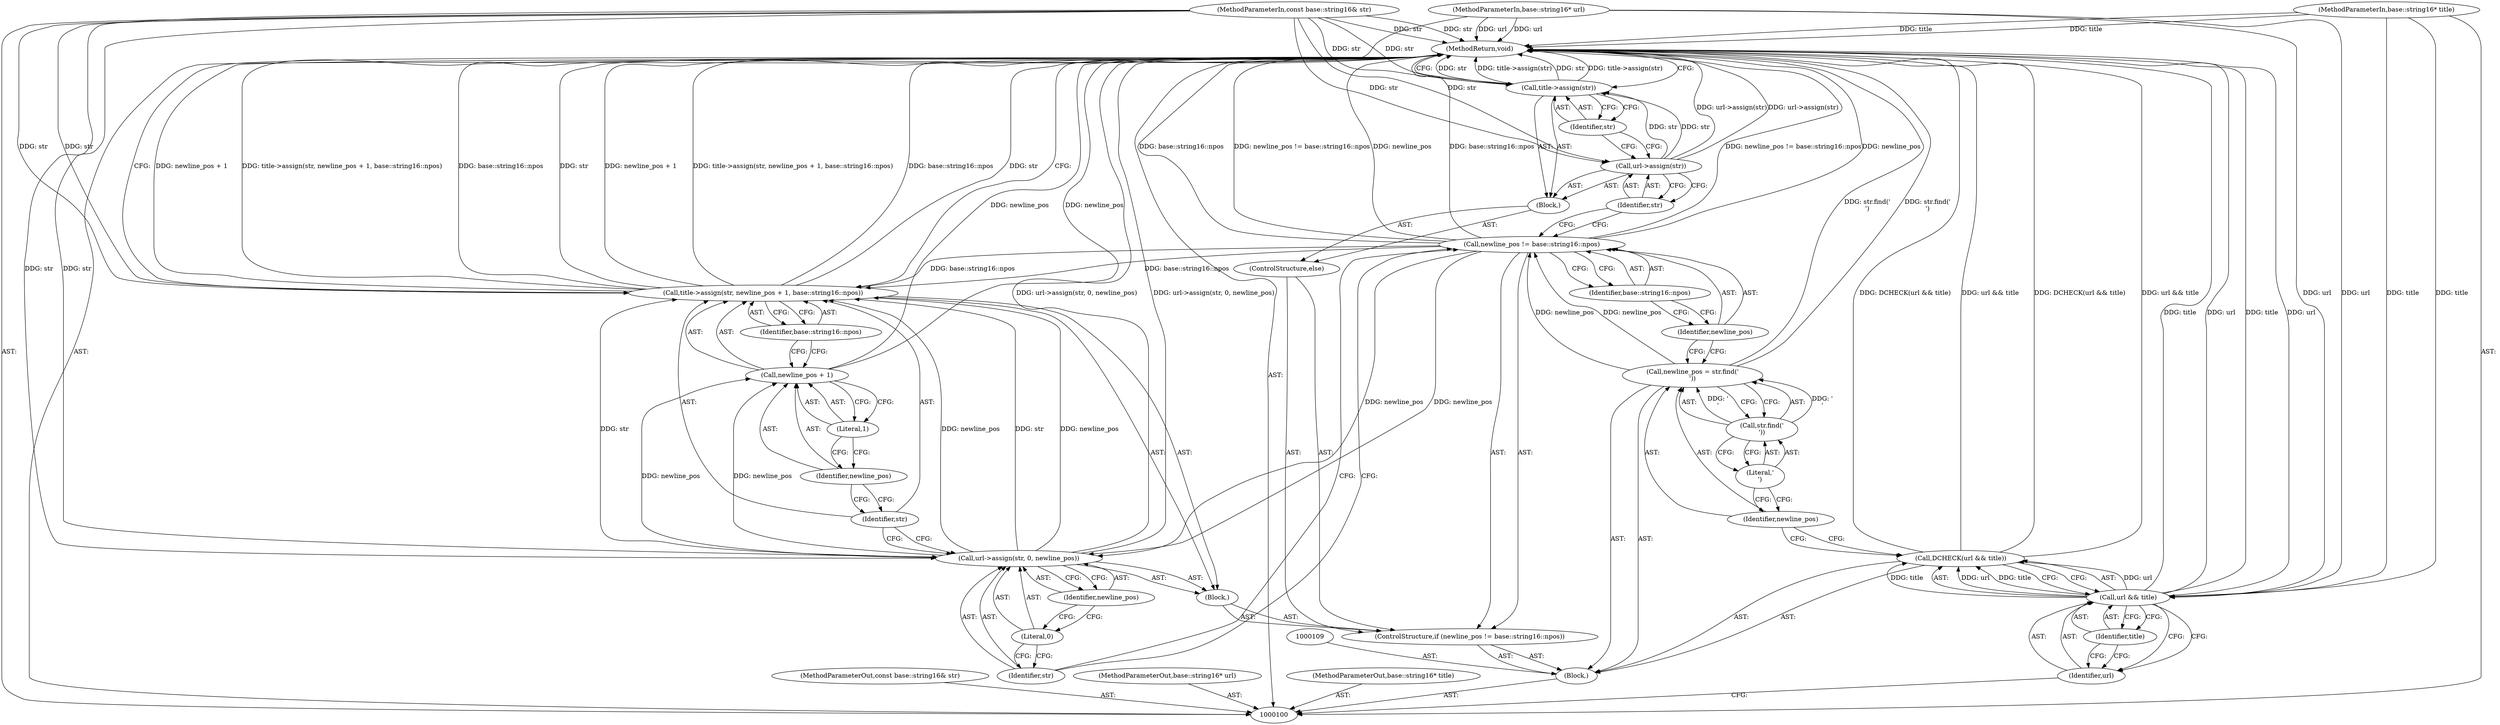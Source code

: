 digraph "1_Chrome_e93dc535728da259ec16d1c3cc393f80b25f64ae_11" {
"1000135" [label="(MethodReturn,void)"];
"1000101" [label="(MethodParameterIn,const base::string16& str)"];
"1000180" [label="(MethodParameterOut,const base::string16& str)"];
"1000132" [label="(Identifier,str)"];
"1000131" [label="(Call,url->assign(str))"];
"1000134" [label="(Identifier,str)"];
"1000133" [label="(Call,title->assign(str))"];
"1000102" [label="(MethodParameterIn,base::string16* url)"];
"1000181" [label="(MethodParameterOut,base::string16* url)"];
"1000103" [label="(MethodParameterIn,base::string16* title)"];
"1000182" [label="(MethodParameterOut,base::string16* title)"];
"1000104" [label="(Block,)"];
"1000106" [label="(Call,url && title)"];
"1000107" [label="(Identifier,url)"];
"1000108" [label="(Identifier,title)"];
"1000105" [label="(Call,DCHECK(url && title))"];
"1000110" [label="(Call,newline_pos = str.find('\n'))"];
"1000111" [label="(Identifier,newline_pos)"];
"1000112" [label="(Call,str.find('\n'))"];
"1000113" [label="(Literal,'\n')"];
"1000117" [label="(Identifier,base::string16::npos)"];
"1000114" [label="(ControlStructure,if (newline_pos != base::string16::npos))"];
"1000118" [label="(Block,)"];
"1000115" [label="(Call,newline_pos != base::string16::npos)"];
"1000116" [label="(Identifier,newline_pos)"];
"1000120" [label="(Identifier,str)"];
"1000121" [label="(Literal,0)"];
"1000122" [label="(Identifier,newline_pos)"];
"1000119" [label="(Call,url->assign(str, 0, newline_pos))"];
"1000124" [label="(Identifier,str)"];
"1000125" [label="(Call,newline_pos + 1)"];
"1000126" [label="(Identifier,newline_pos)"];
"1000127" [label="(Literal,1)"];
"1000128" [label="(Identifier,base::string16::npos)"];
"1000123" [label="(Call,title->assign(str, newline_pos + 1, base::string16::npos))"];
"1000130" [label="(Block,)"];
"1000129" [label="(ControlStructure,else)"];
"1000135" -> "1000100"  [label="AST: "];
"1000135" -> "1000123"  [label="CFG: "];
"1000135" -> "1000133"  [label="CFG: "];
"1000115" -> "1000135"  [label="DDG: base::string16::npos"];
"1000115" -> "1000135"  [label="DDG: newline_pos != base::string16::npos"];
"1000115" -> "1000135"  [label="DDG: newline_pos"];
"1000125" -> "1000135"  [label="DDG: newline_pos"];
"1000123" -> "1000135"  [label="DDG: newline_pos + 1"];
"1000123" -> "1000135"  [label="DDG: title->assign(str, newline_pos + 1, base::string16::npos)"];
"1000123" -> "1000135"  [label="DDG: base::string16::npos"];
"1000123" -> "1000135"  [label="DDG: str"];
"1000106" -> "1000135"  [label="DDG: title"];
"1000106" -> "1000135"  [label="DDG: url"];
"1000105" -> "1000135"  [label="DDG: DCHECK(url && title)"];
"1000105" -> "1000135"  [label="DDG: url && title"];
"1000119" -> "1000135"  [label="DDG: url->assign(str, 0, newline_pos)"];
"1000103" -> "1000135"  [label="DDG: title"];
"1000133" -> "1000135"  [label="DDG: str"];
"1000133" -> "1000135"  [label="DDG: title->assign(str)"];
"1000102" -> "1000135"  [label="DDG: url"];
"1000110" -> "1000135"  [label="DDG: str.find('\n')"];
"1000101" -> "1000135"  [label="DDG: str"];
"1000131" -> "1000135"  [label="DDG: url->assign(str)"];
"1000101" -> "1000100"  [label="AST: "];
"1000101" -> "1000135"  [label="DDG: str"];
"1000101" -> "1000119"  [label="DDG: str"];
"1000101" -> "1000123"  [label="DDG: str"];
"1000101" -> "1000131"  [label="DDG: str"];
"1000101" -> "1000133"  [label="DDG: str"];
"1000180" -> "1000100"  [label="AST: "];
"1000132" -> "1000131"  [label="AST: "];
"1000132" -> "1000115"  [label="CFG: "];
"1000131" -> "1000132"  [label="CFG: "];
"1000131" -> "1000130"  [label="AST: "];
"1000131" -> "1000132"  [label="CFG: "];
"1000132" -> "1000131"  [label="AST: "];
"1000134" -> "1000131"  [label="CFG: "];
"1000131" -> "1000135"  [label="DDG: url->assign(str)"];
"1000101" -> "1000131"  [label="DDG: str"];
"1000131" -> "1000133"  [label="DDG: str"];
"1000134" -> "1000133"  [label="AST: "];
"1000134" -> "1000131"  [label="CFG: "];
"1000133" -> "1000134"  [label="CFG: "];
"1000133" -> "1000130"  [label="AST: "];
"1000133" -> "1000134"  [label="CFG: "];
"1000134" -> "1000133"  [label="AST: "];
"1000135" -> "1000133"  [label="CFG: "];
"1000133" -> "1000135"  [label="DDG: str"];
"1000133" -> "1000135"  [label="DDG: title->assign(str)"];
"1000131" -> "1000133"  [label="DDG: str"];
"1000101" -> "1000133"  [label="DDG: str"];
"1000102" -> "1000100"  [label="AST: "];
"1000102" -> "1000135"  [label="DDG: url"];
"1000102" -> "1000106"  [label="DDG: url"];
"1000181" -> "1000100"  [label="AST: "];
"1000103" -> "1000100"  [label="AST: "];
"1000103" -> "1000135"  [label="DDG: title"];
"1000103" -> "1000106"  [label="DDG: title"];
"1000182" -> "1000100"  [label="AST: "];
"1000104" -> "1000100"  [label="AST: "];
"1000105" -> "1000104"  [label="AST: "];
"1000109" -> "1000104"  [label="AST: "];
"1000110" -> "1000104"  [label="AST: "];
"1000114" -> "1000104"  [label="AST: "];
"1000106" -> "1000105"  [label="AST: "];
"1000106" -> "1000107"  [label="CFG: "];
"1000106" -> "1000108"  [label="CFG: "];
"1000107" -> "1000106"  [label="AST: "];
"1000108" -> "1000106"  [label="AST: "];
"1000105" -> "1000106"  [label="CFG: "];
"1000106" -> "1000135"  [label="DDG: title"];
"1000106" -> "1000135"  [label="DDG: url"];
"1000106" -> "1000105"  [label="DDG: url"];
"1000106" -> "1000105"  [label="DDG: title"];
"1000102" -> "1000106"  [label="DDG: url"];
"1000103" -> "1000106"  [label="DDG: title"];
"1000107" -> "1000106"  [label="AST: "];
"1000107" -> "1000100"  [label="CFG: "];
"1000108" -> "1000107"  [label="CFG: "];
"1000106" -> "1000107"  [label="CFG: "];
"1000108" -> "1000106"  [label="AST: "];
"1000108" -> "1000107"  [label="CFG: "];
"1000106" -> "1000108"  [label="CFG: "];
"1000105" -> "1000104"  [label="AST: "];
"1000105" -> "1000106"  [label="CFG: "];
"1000106" -> "1000105"  [label="AST: "];
"1000111" -> "1000105"  [label="CFG: "];
"1000105" -> "1000135"  [label="DDG: DCHECK(url && title)"];
"1000105" -> "1000135"  [label="DDG: url && title"];
"1000106" -> "1000105"  [label="DDG: url"];
"1000106" -> "1000105"  [label="DDG: title"];
"1000110" -> "1000104"  [label="AST: "];
"1000110" -> "1000112"  [label="CFG: "];
"1000111" -> "1000110"  [label="AST: "];
"1000112" -> "1000110"  [label="AST: "];
"1000116" -> "1000110"  [label="CFG: "];
"1000110" -> "1000135"  [label="DDG: str.find('\n')"];
"1000112" -> "1000110"  [label="DDG: '\n'"];
"1000110" -> "1000115"  [label="DDG: newline_pos"];
"1000111" -> "1000110"  [label="AST: "];
"1000111" -> "1000105"  [label="CFG: "];
"1000113" -> "1000111"  [label="CFG: "];
"1000112" -> "1000110"  [label="AST: "];
"1000112" -> "1000113"  [label="CFG: "];
"1000113" -> "1000112"  [label="AST: "];
"1000110" -> "1000112"  [label="CFG: "];
"1000112" -> "1000110"  [label="DDG: '\n'"];
"1000113" -> "1000112"  [label="AST: "];
"1000113" -> "1000111"  [label="CFG: "];
"1000112" -> "1000113"  [label="CFG: "];
"1000117" -> "1000115"  [label="AST: "];
"1000117" -> "1000116"  [label="CFG: "];
"1000115" -> "1000117"  [label="CFG: "];
"1000114" -> "1000104"  [label="AST: "];
"1000115" -> "1000114"  [label="AST: "];
"1000118" -> "1000114"  [label="AST: "];
"1000129" -> "1000114"  [label="AST: "];
"1000118" -> "1000114"  [label="AST: "];
"1000119" -> "1000118"  [label="AST: "];
"1000123" -> "1000118"  [label="AST: "];
"1000115" -> "1000114"  [label="AST: "];
"1000115" -> "1000117"  [label="CFG: "];
"1000116" -> "1000115"  [label="AST: "];
"1000117" -> "1000115"  [label="AST: "];
"1000120" -> "1000115"  [label="CFG: "];
"1000132" -> "1000115"  [label="CFG: "];
"1000115" -> "1000135"  [label="DDG: base::string16::npos"];
"1000115" -> "1000135"  [label="DDG: newline_pos != base::string16::npos"];
"1000115" -> "1000135"  [label="DDG: newline_pos"];
"1000110" -> "1000115"  [label="DDG: newline_pos"];
"1000115" -> "1000119"  [label="DDG: newline_pos"];
"1000115" -> "1000123"  [label="DDG: base::string16::npos"];
"1000116" -> "1000115"  [label="AST: "];
"1000116" -> "1000110"  [label="CFG: "];
"1000117" -> "1000116"  [label="CFG: "];
"1000120" -> "1000119"  [label="AST: "];
"1000120" -> "1000115"  [label="CFG: "];
"1000121" -> "1000120"  [label="CFG: "];
"1000121" -> "1000119"  [label="AST: "];
"1000121" -> "1000120"  [label="CFG: "];
"1000122" -> "1000121"  [label="CFG: "];
"1000122" -> "1000119"  [label="AST: "];
"1000122" -> "1000121"  [label="CFG: "];
"1000119" -> "1000122"  [label="CFG: "];
"1000119" -> "1000118"  [label="AST: "];
"1000119" -> "1000122"  [label="CFG: "];
"1000120" -> "1000119"  [label="AST: "];
"1000121" -> "1000119"  [label="AST: "];
"1000122" -> "1000119"  [label="AST: "];
"1000124" -> "1000119"  [label="CFG: "];
"1000119" -> "1000135"  [label="DDG: url->assign(str, 0, newline_pos)"];
"1000101" -> "1000119"  [label="DDG: str"];
"1000115" -> "1000119"  [label="DDG: newline_pos"];
"1000119" -> "1000123"  [label="DDG: str"];
"1000119" -> "1000123"  [label="DDG: newline_pos"];
"1000119" -> "1000125"  [label="DDG: newline_pos"];
"1000124" -> "1000123"  [label="AST: "];
"1000124" -> "1000119"  [label="CFG: "];
"1000126" -> "1000124"  [label="CFG: "];
"1000125" -> "1000123"  [label="AST: "];
"1000125" -> "1000127"  [label="CFG: "];
"1000126" -> "1000125"  [label="AST: "];
"1000127" -> "1000125"  [label="AST: "];
"1000128" -> "1000125"  [label="CFG: "];
"1000125" -> "1000135"  [label="DDG: newline_pos"];
"1000119" -> "1000125"  [label="DDG: newline_pos"];
"1000126" -> "1000125"  [label="AST: "];
"1000126" -> "1000124"  [label="CFG: "];
"1000127" -> "1000126"  [label="CFG: "];
"1000127" -> "1000125"  [label="AST: "];
"1000127" -> "1000126"  [label="CFG: "];
"1000125" -> "1000127"  [label="CFG: "];
"1000128" -> "1000123"  [label="AST: "];
"1000128" -> "1000125"  [label="CFG: "];
"1000123" -> "1000128"  [label="CFG: "];
"1000123" -> "1000118"  [label="AST: "];
"1000123" -> "1000128"  [label="CFG: "];
"1000124" -> "1000123"  [label="AST: "];
"1000125" -> "1000123"  [label="AST: "];
"1000128" -> "1000123"  [label="AST: "];
"1000135" -> "1000123"  [label="CFG: "];
"1000123" -> "1000135"  [label="DDG: newline_pos + 1"];
"1000123" -> "1000135"  [label="DDG: title->assign(str, newline_pos + 1, base::string16::npos)"];
"1000123" -> "1000135"  [label="DDG: base::string16::npos"];
"1000123" -> "1000135"  [label="DDG: str"];
"1000119" -> "1000123"  [label="DDG: str"];
"1000119" -> "1000123"  [label="DDG: newline_pos"];
"1000101" -> "1000123"  [label="DDG: str"];
"1000115" -> "1000123"  [label="DDG: base::string16::npos"];
"1000130" -> "1000129"  [label="AST: "];
"1000131" -> "1000130"  [label="AST: "];
"1000133" -> "1000130"  [label="AST: "];
"1000129" -> "1000114"  [label="AST: "];
"1000130" -> "1000129"  [label="AST: "];
}
